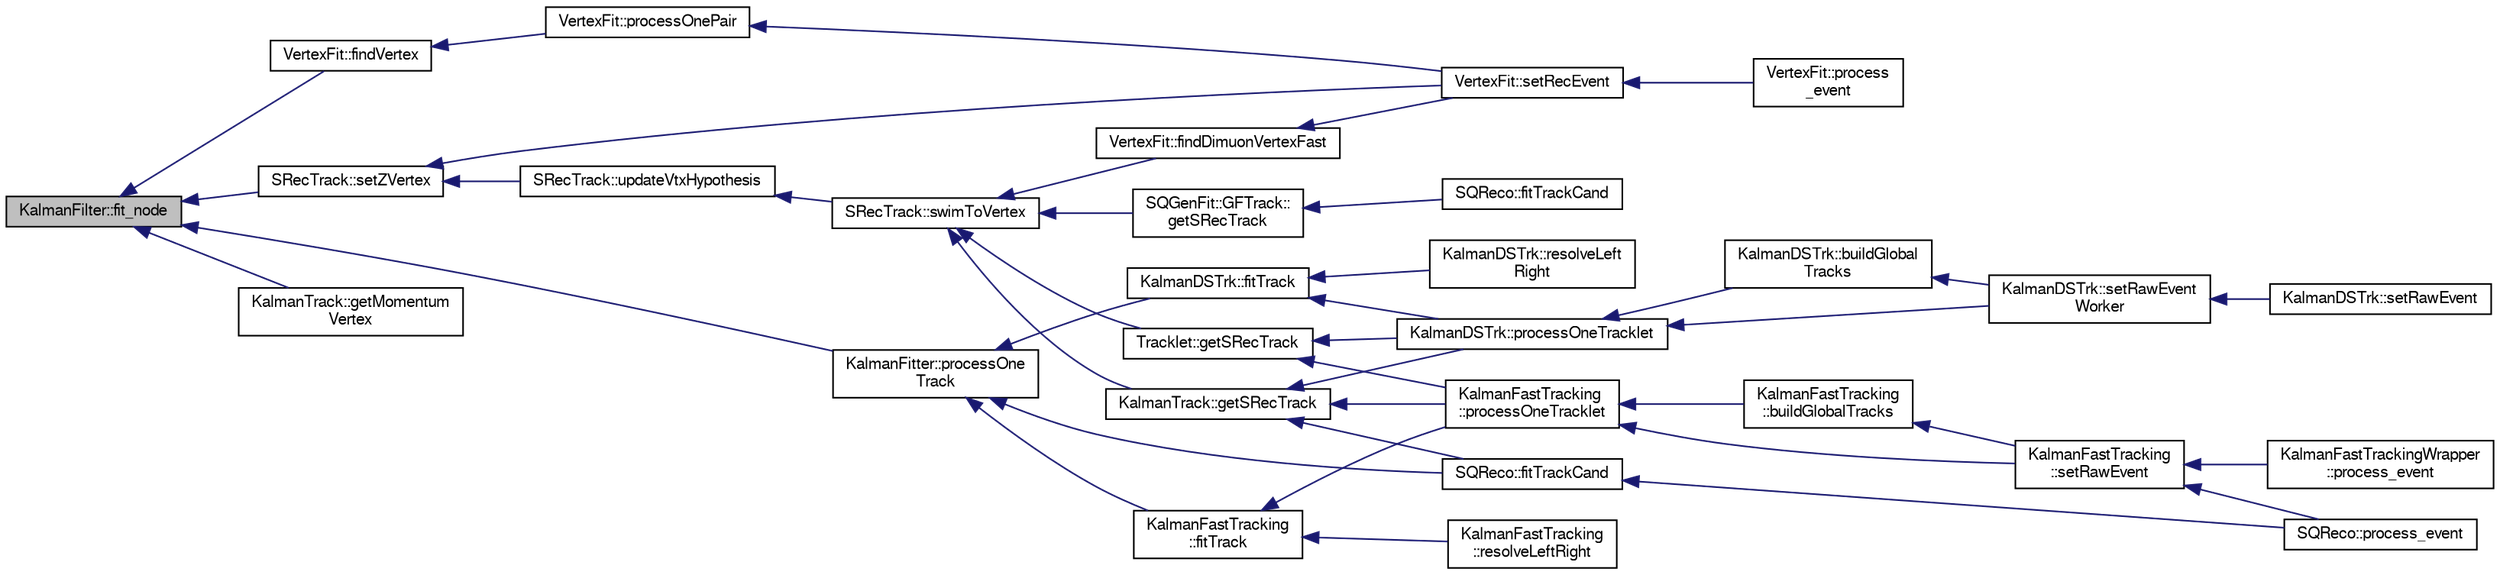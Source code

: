 digraph "KalmanFilter::fit_node"
{
  bgcolor="transparent";
  edge [fontname="FreeSans",fontsize="10",labelfontname="FreeSans",labelfontsize="10"];
  node [fontname="FreeSans",fontsize="10",shape=record];
  rankdir="LR";
  Node1 [label="KalmanFilter::fit_node",height=0.2,width=0.4,color="black", fillcolor="grey75", style="filled" fontcolor="black"];
  Node1 -> Node2 [dir="back",color="midnightblue",fontsize="10",style="solid",fontname="FreeSans"];
  Node2 [label="VertexFit::findVertex",height=0.2,width=0.4,color="black",URL="$d1/d13/classVertexFit.html#a349a76249cda8005ff0fb3bcd75bdb4b",tooltip="Find the primary vertex. "];
  Node2 -> Node3 [dir="back",color="midnightblue",fontsize="10",style="solid",fontname="FreeSans"];
  Node3 [label="VertexFit::processOnePair",height=0.2,width=0.4,color="black",URL="$d1/d13/classVertexFit.html#afe7aeb07239dfd3e84eff9551f8220c7",tooltip="After setting both tracks and hypothesis, start the iteration. "];
  Node3 -> Node4 [dir="back",color="midnightblue",fontsize="10",style="solid",fontname="FreeSans"];
  Node4 [label="VertexFit::setRecEvent",height=0.2,width=0.4,color="black",URL="$d1/d13/classVertexFit.html#a080d08ef76e4108261aaf89373c07211",tooltip="Set the SRecEvent, main external call the use vertex fit. "];
  Node4 -> Node5 [dir="back",color="midnightblue",fontsize="10",style="solid",fontname="FreeSans"];
  Node5 [label="VertexFit::process\l_event",height=0.2,width=0.4,color="black",URL="$d1/d13/classVertexFit.html#a056c9f1aa5805bfd6f92e833722dd25e"];
  Node1 -> Node6 [dir="back",color="midnightblue",fontsize="10",style="solid",fontname="FreeSans"];
  Node6 [label="KalmanTrack::getMomentum\lVertex",height=0.2,width=0.4,color="black",URL="$d9/dc3/classKalmanTrack.html#a142008cf7b877085eefefd71119fcb15",tooltip="Get the rough vertex momentum. "];
  Node1 -> Node7 [dir="back",color="midnightblue",fontsize="10",style="solid",fontname="FreeSans"];
  Node7 [label="KalmanFitter::processOne\lTrack",height=0.2,width=0.4,color="black",URL="$d3/dc9/classKalmanFitter.html#a36692b492f189bfdcf521fb4e7ed491d"];
  Node7 -> Node8 [dir="back",color="midnightblue",fontsize="10",style="solid",fontname="FreeSans"];
  Node8 [label="KalmanFastTracking\l::fitTrack",height=0.2,width=0.4,color="black",URL="$d3/d46/classKalmanFastTracking.html#adae298d8b0d2aa7ca771228cacd66974"];
  Node8 -> Node9 [dir="back",color="midnightblue",fontsize="10",style="solid",fontname="FreeSans"];
  Node9 [label="KalmanFastTracking\l::processOneTracklet",height=0.2,width=0.4,color="black",URL="$d3/d46/classKalmanFastTracking.html#ac0b6441647d023db04c618a35fd2a8cd",tooltip="Track fitting stuff. "];
  Node9 -> Node10 [dir="back",color="midnightblue",fontsize="10",style="solid",fontname="FreeSans"];
  Node10 [label="KalmanFastTracking\l::buildGlobalTracks",height=0.2,width=0.4,color="black",URL="$d3/d46/classKalmanFastTracking.html#a53c93bc5e58b3560d1cfb42e84bbe95c"];
  Node10 -> Node11 [dir="back",color="midnightblue",fontsize="10",style="solid",fontname="FreeSans"];
  Node11 [label="KalmanFastTracking\l::setRawEvent",height=0.2,width=0.4,color="black",URL="$d3/d46/classKalmanFastTracking.html#ada493cf8d995c42b9e78a53b891ce72b"];
  Node11 -> Node12 [dir="back",color="midnightblue",fontsize="10",style="solid",fontname="FreeSans"];
  Node12 [label="SQReco::process_event",height=0.2,width=0.4,color="black",URL="$df/df2/classSQReco.html#a4d308ea90b8cd7c24a235f32debd6ddb"];
  Node11 -> Node13 [dir="back",color="midnightblue",fontsize="10",style="solid",fontname="FreeSans"];
  Node13 [label="KalmanFastTrackingWrapper\l::process_event",height=0.2,width=0.4,color="black",URL="$d4/dff/classKalmanFastTrackingWrapper.html#a5edc61b3b9a06f6486b1f22e44f7d63e"];
  Node9 -> Node11 [dir="back",color="midnightblue",fontsize="10",style="solid",fontname="FreeSans"];
  Node8 -> Node14 [dir="back",color="midnightblue",fontsize="10",style="solid",fontname="FreeSans"];
  Node14 [label="KalmanFastTracking\l::resolveLeftRight",height=0.2,width=0.4,color="black",URL="$d3/d46/classKalmanFastTracking.html#a3d3ef7a6aeb00056e003e98564e45b65"];
  Node7 -> Node15 [dir="back",color="midnightblue",fontsize="10",style="solid",fontname="FreeSans"];
  Node15 [label="SQReco::fitTrackCand",height=0.2,width=0.4,color="black",URL="$df/df2/classSQReco.html#a2d24deb38cf514e80e9b53199f2c81a9"];
  Node15 -> Node12 [dir="back",color="midnightblue",fontsize="10",style="solid",fontname="FreeSans"];
  Node7 -> Node16 [dir="back",color="midnightblue",fontsize="10",style="solid",fontname="FreeSans"];
  Node16 [label="KalmanDSTrk::fitTrack",height=0.2,width=0.4,color="black",URL="$db/daa/classKalmanDSTrk.html#a6ef1da3cf3344ef3215f9618c1cfe21f"];
  Node16 -> Node17 [dir="back",color="midnightblue",fontsize="10",style="solid",fontname="FreeSans"];
  Node17 [label="KalmanDSTrk::processOneTracklet",height=0.2,width=0.4,color="black",URL="$db/daa/classKalmanDSTrk.html#ace95cba717e2c3b24dfb46e8d458f61a",tooltip="Track fitting stuff. "];
  Node17 -> Node18 [dir="back",color="midnightblue",fontsize="10",style="solid",fontname="FreeSans"];
  Node18 [label="KalmanDSTrk::buildGlobal\lTracks",height=0.2,width=0.4,color="black",URL="$db/daa/classKalmanDSTrk.html#adf4981f081f2606bf3412851eaa62eb0"];
  Node18 -> Node19 [dir="back",color="midnightblue",fontsize="10",style="solid",fontname="FreeSans"];
  Node19 [label="KalmanDSTrk::setRawEvent\lWorker",height=0.2,width=0.4,color="black",URL="$db/daa/classKalmanDSTrk.html#a58ceb0cdcf685588b2a543d7a9c2bf9d"];
  Node19 -> Node20 [dir="back",color="midnightblue",fontsize="10",style="solid",fontname="FreeSans"];
  Node20 [label="KalmanDSTrk::setRawEvent",height=0.2,width=0.4,color="black",URL="$db/daa/classKalmanDSTrk.html#a67f1b61fbc3fbba52e10f4b06d4f8794"];
  Node17 -> Node19 [dir="back",color="midnightblue",fontsize="10",style="solid",fontname="FreeSans"];
  Node16 -> Node21 [dir="back",color="midnightblue",fontsize="10",style="solid",fontname="FreeSans"];
  Node21 [label="KalmanDSTrk::resolveLeft\lRight",height=0.2,width=0.4,color="black",URL="$db/daa/classKalmanDSTrk.html#a77b10b105994162ea3e6275b6ecd9b2f"];
  Node1 -> Node22 [dir="back",color="midnightblue",fontsize="10",style="solid",fontname="FreeSans"];
  Node22 [label="SRecTrack::setZVertex",height=0.2,width=0.4,color="black",URL="$d6/db1/classSRecTrack.html#a4e6933a5892c3e5fd593046ac3ee94a5"];
  Node22 -> Node23 [dir="back",color="midnightblue",fontsize="10",style="solid",fontname="FreeSans"];
  Node23 [label="SRecTrack::updateVtxHypothesis",height=0.2,width=0.4,color="black",URL="$d6/db1/classSRecTrack.html#ad6b6be2adfcd60d2442306cda12cdc0c"];
  Node23 -> Node24 [dir="back",color="midnightblue",fontsize="10",style="solid",fontname="FreeSans"];
  Node24 [label="SRecTrack::swimToVertex",height=0.2,width=0.4,color="black",URL="$d6/db1/classSRecTrack.html#ac4816a2258e2eb44694715d20b9127ab",tooltip="Simple swim to vertex. "];
  Node24 -> Node25 [dir="back",color="midnightblue",fontsize="10",style="solid",fontname="FreeSans"];
  Node25 [label="Tracklet::getSRecTrack",height=0.2,width=0.4,color="black",URL="$d2/d26/classTracklet.html#aa0ca7e43f4d1359b0068c35299a70db5"];
  Node25 -> Node9 [dir="back",color="midnightblue",fontsize="10",style="solid",fontname="FreeSans"];
  Node25 -> Node17 [dir="back",color="midnightblue",fontsize="10",style="solid",fontname="FreeSans"];
  Node24 -> Node26 [dir="back",color="midnightblue",fontsize="10",style="solid",fontname="FreeSans"];
  Node26 [label="KalmanTrack::getSRecTrack",height=0.2,width=0.4,color="black",URL="$d9/dc3/classKalmanTrack.html#a38e275864291b276a96abd8c50de4282",tooltip="Output to SRecTrack. "];
  Node26 -> Node9 [dir="back",color="midnightblue",fontsize="10",style="solid",fontname="FreeSans"];
  Node26 -> Node15 [dir="back",color="midnightblue",fontsize="10",style="solid",fontname="FreeSans"];
  Node26 -> Node17 [dir="back",color="midnightblue",fontsize="10",style="solid",fontname="FreeSans"];
  Node24 -> Node27 [dir="back",color="midnightblue",fontsize="10",style="solid",fontname="FreeSans"];
  Node27 [label="VertexFit::findDimuonVertexFast",height=0.2,width=0.4,color="black",URL="$d1/d13/classVertexFit.html#a19eb69c177fa675e1e63e8a054a5c645"];
  Node27 -> Node4 [dir="back",color="midnightblue",fontsize="10",style="solid",fontname="FreeSans"];
  Node24 -> Node28 [dir="back",color="midnightblue",fontsize="10",style="solid",fontname="FreeSans"];
  Node28 [label="SQGenFit::GFTrack::\lgetSRecTrack",height=0.2,width=0.4,color="black",URL="$d2/d6b/classSQGenFit_1_1GFTrack.html#a4c47a82cf378aae1787e2dc4d168b658"];
  Node28 -> Node29 [dir="back",color="midnightblue",fontsize="10",style="solid",fontname="FreeSans"];
  Node29 [label="SQReco::fitTrackCand",height=0.2,width=0.4,color="black",URL="$df/df2/classSQReco.html#a32bb088e7896b2ecdb5b9aa4df1f6a50"];
  Node22 -> Node4 [dir="back",color="midnightblue",fontsize="10",style="solid",fontname="FreeSans"];
}
